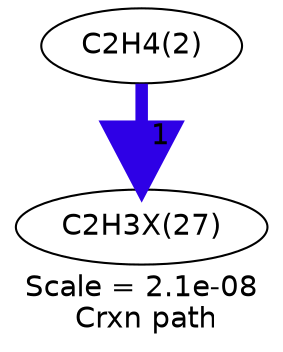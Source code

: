 digraph reaction_paths {
center=1;
s5 -> s43[fontname="Helvetica", style="setlinewidth(6)", arrowsize=3, color="0.7, 1.5, 0.9"
, label=" 1"];
s5 [ fontname="Helvetica", label="C2H4(2)"];
s43 [ fontname="Helvetica", label="C2H3X(27)"];
 label = "Scale = 2.1e-08\l Crxn path";
 fontname = "Helvetica";
}
